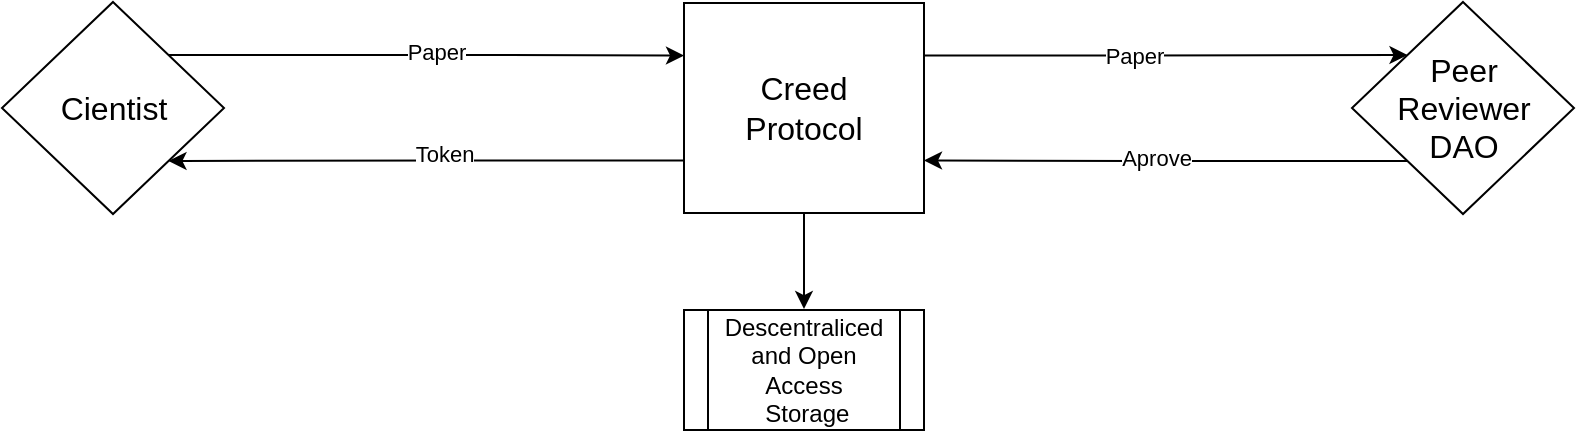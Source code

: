 <mxfile version="22.1.16" type="github">
  <diagram name="Página-1" id="t8cCCM7TRm1y9gIlTtV_">
    <mxGraphModel dx="1275" dy="496" grid="0" gridSize="10" guides="1" tooltips="1" connect="1" arrows="1" fold="1" page="0" pageScale="1" pageWidth="827" pageHeight="1169" math="0" shadow="0">
      <root>
        <mxCell id="0" />
        <mxCell id="1" parent="0" />
        <mxCell id="spob93mlaQJFB_iOKqQo-4" value="" style="group" vertex="1" connectable="0" parent="1">
          <mxGeometry x="-137" y="68" width="111" height="106" as="geometry" />
        </mxCell>
        <mxCell id="spob93mlaQJFB_iOKqQo-3" value="" style="rhombus;whiteSpace=wrap;html=1;" vertex="1" parent="spob93mlaQJFB_iOKqQo-4">
          <mxGeometry width="111" height="106" as="geometry" />
        </mxCell>
        <mxCell id="spob93mlaQJFB_iOKqQo-1" value="Cientist" style="text;strokeColor=none;fillColor=none;html=1;align=center;verticalAlign=middle;whiteSpace=wrap;rounded=0;fontSize=16;" vertex="1" parent="spob93mlaQJFB_iOKqQo-4">
          <mxGeometry x="20.5" y="38" width="70" height="30" as="geometry" />
        </mxCell>
        <mxCell id="spob93mlaQJFB_iOKqQo-5" value="" style="group" vertex="1" connectable="0" parent="1">
          <mxGeometry x="204" y="68.5" width="120" height="105" as="geometry" />
        </mxCell>
        <mxCell id="spob93mlaQJFB_iOKqQo-24" style="edgeStyle=orthogonalEdgeStyle;rounded=0;orthogonalLoop=1;jettySize=auto;html=1;exitX=0.5;exitY=1;exitDx=0;exitDy=0;" edge="1" parent="spob93mlaQJFB_iOKqQo-5" source="HLsIkkPrO-gwqsIs5-op-1">
          <mxGeometry relative="1" as="geometry">
            <mxPoint x="60" y="153.031" as="targetPoint" />
          </mxGeometry>
        </mxCell>
        <mxCell id="HLsIkkPrO-gwqsIs5-op-1" value="" style="whiteSpace=wrap;html=1;fontSize=16;" vertex="1" parent="spob93mlaQJFB_iOKqQo-5">
          <mxGeometry width="120" height="105" as="geometry" />
        </mxCell>
        <mxCell id="HLsIkkPrO-gwqsIs5-op-2" value="Creed Protocol" style="text;strokeColor=none;fillColor=none;html=1;align=center;verticalAlign=middle;whiteSpace=wrap;rounded=0;fontSize=16;" vertex="1" parent="spob93mlaQJFB_iOKqQo-5">
          <mxGeometry x="30" y="39.483" width="60" height="26.033" as="geometry" />
        </mxCell>
        <mxCell id="spob93mlaQJFB_iOKqQo-7" style="edgeStyle=orthogonalEdgeStyle;rounded=0;orthogonalLoop=1;jettySize=auto;html=1;exitX=1;exitY=0;exitDx=0;exitDy=0;entryX=0;entryY=0.25;entryDx=0;entryDy=0;" edge="1" parent="1" source="spob93mlaQJFB_iOKqQo-3" target="HLsIkkPrO-gwqsIs5-op-1">
          <mxGeometry relative="1" as="geometry" />
        </mxCell>
        <mxCell id="spob93mlaQJFB_iOKqQo-8" value="Paper" style="edgeLabel;html=1;align=center;verticalAlign=middle;resizable=0;points=[];" vertex="1" connectable="0" parent="spob93mlaQJFB_iOKqQo-7">
          <mxGeometry x="-0.057" y="2" relative="1" as="geometry">
            <mxPoint x="12" as="offset" />
          </mxGeometry>
        </mxCell>
        <mxCell id="spob93mlaQJFB_iOKqQo-10" value="" style="group" vertex="1" connectable="0" parent="1">
          <mxGeometry x="538" y="68" width="111" height="106" as="geometry" />
        </mxCell>
        <mxCell id="spob93mlaQJFB_iOKqQo-11" value="" style="rhombus;whiteSpace=wrap;html=1;" vertex="1" parent="spob93mlaQJFB_iOKqQo-10">
          <mxGeometry width="111" height="106" as="geometry" />
        </mxCell>
        <mxCell id="spob93mlaQJFB_iOKqQo-12" value="Peer Reviewer DAO" style="text;strokeColor=none;fillColor=none;html=1;align=center;verticalAlign=middle;whiteSpace=wrap;rounded=0;fontSize=16;" vertex="1" parent="spob93mlaQJFB_iOKqQo-10">
          <mxGeometry x="20.5" y="38" width="70" height="30" as="geometry" />
        </mxCell>
        <mxCell id="spob93mlaQJFB_iOKqQo-13" style="edgeStyle=orthogonalEdgeStyle;rounded=0;orthogonalLoop=1;jettySize=auto;html=1;exitX=1;exitY=0.25;exitDx=0;exitDy=0;entryX=0;entryY=0;entryDx=0;entryDy=0;" edge="1" parent="1" source="HLsIkkPrO-gwqsIs5-op-1" target="spob93mlaQJFB_iOKqQo-11">
          <mxGeometry relative="1" as="geometry" />
        </mxCell>
        <mxCell id="spob93mlaQJFB_iOKqQo-14" value="Paper" style="edgeLabel;html=1;align=center;verticalAlign=middle;resizable=0;points=[];" vertex="1" connectable="0" parent="spob93mlaQJFB_iOKqQo-13">
          <mxGeometry x="-0.115" y="-1" relative="1" as="geometry">
            <mxPoint x="-3" as="offset" />
          </mxGeometry>
        </mxCell>
        <mxCell id="spob93mlaQJFB_iOKqQo-15" style="edgeStyle=orthogonalEdgeStyle;rounded=0;orthogonalLoop=1;jettySize=auto;html=1;exitX=0;exitY=1;exitDx=0;exitDy=0;entryX=1;entryY=0.75;entryDx=0;entryDy=0;" edge="1" parent="1" source="spob93mlaQJFB_iOKqQo-11" target="HLsIkkPrO-gwqsIs5-op-1">
          <mxGeometry relative="1" as="geometry" />
        </mxCell>
        <mxCell id="spob93mlaQJFB_iOKqQo-16" value="Aprove" style="edgeLabel;html=1;align=center;verticalAlign=middle;resizable=0;points=[];" vertex="1" connectable="0" parent="spob93mlaQJFB_iOKqQo-15">
          <mxGeometry x="0.046" y="-2" relative="1" as="geometry">
            <mxPoint as="offset" />
          </mxGeometry>
        </mxCell>
        <mxCell id="spob93mlaQJFB_iOKqQo-21" style="edgeStyle=orthogonalEdgeStyle;rounded=0;orthogonalLoop=1;jettySize=auto;html=1;exitX=0;exitY=0.75;exitDx=0;exitDy=0;entryX=1;entryY=1;entryDx=0;entryDy=0;" edge="1" parent="1" source="HLsIkkPrO-gwqsIs5-op-1" target="spob93mlaQJFB_iOKqQo-3">
          <mxGeometry relative="1" as="geometry" />
        </mxCell>
        <mxCell id="spob93mlaQJFB_iOKqQo-22" value="Token" style="edgeLabel;html=1;align=center;verticalAlign=middle;resizable=0;points=[];" vertex="1" connectable="0" parent="spob93mlaQJFB_iOKqQo-21">
          <mxGeometry x="-0.063" y="-3" relative="1" as="geometry">
            <mxPoint y="-1" as="offset" />
          </mxGeometry>
        </mxCell>
        <mxCell id="spob93mlaQJFB_iOKqQo-23" value="Descentraliced and Open Access&lt;br&gt;&amp;nbsp;Storage" style="shape=process;whiteSpace=wrap;html=1;backgroundOutline=1;" vertex="1" parent="1">
          <mxGeometry x="204" y="222" width="120" height="60" as="geometry" />
        </mxCell>
      </root>
    </mxGraphModel>
  </diagram>
</mxfile>
